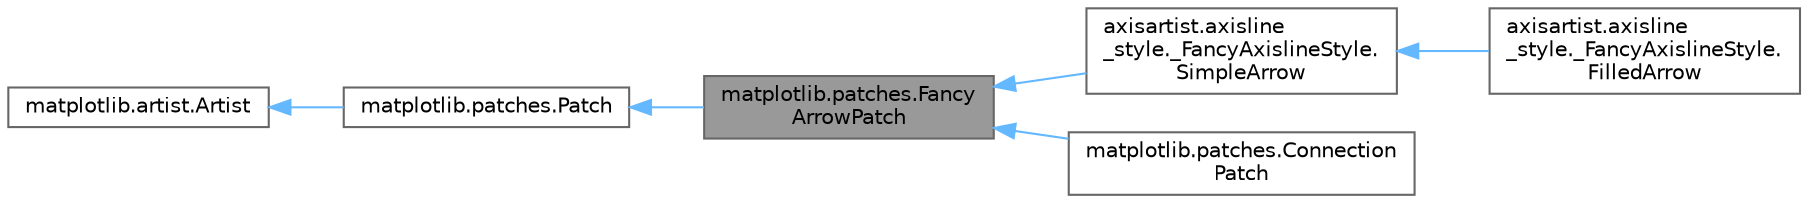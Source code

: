 digraph "matplotlib.patches.FancyArrowPatch"
{
 // LATEX_PDF_SIZE
  bgcolor="transparent";
  edge [fontname=Helvetica,fontsize=10,labelfontname=Helvetica,labelfontsize=10];
  node [fontname=Helvetica,fontsize=10,shape=box,height=0.2,width=0.4];
  rankdir="LR";
  Node1 [id="Node000001",label="matplotlib.patches.Fancy\lArrowPatch",height=0.2,width=0.4,color="gray40", fillcolor="grey60", style="filled", fontcolor="black",tooltip=" "];
  Node2 -> Node1 [id="edge1_Node000001_Node000002",dir="back",color="steelblue1",style="solid",tooltip=" "];
  Node2 [id="Node000002",label="matplotlib.patches.Patch",height=0.2,width=0.4,color="gray40", fillcolor="white", style="filled",URL="$d5/d55/classmatplotlib_1_1patches_1_1Patch.html",tooltip=" "];
  Node3 -> Node2 [id="edge2_Node000002_Node000003",dir="back",color="steelblue1",style="solid",tooltip=" "];
  Node3 [id="Node000003",label="matplotlib.artist.Artist",height=0.2,width=0.4,color="gray40", fillcolor="white", style="filled",URL="$d1/df1/classmatplotlib_1_1artist_1_1Artist.html",tooltip=" "];
  Node1 -> Node4 [id="edge3_Node000001_Node000004",dir="back",color="steelblue1",style="solid",tooltip=" "];
  Node4 [id="Node000004",label="axisartist.axisline\l_style._FancyAxislineStyle.\lSimpleArrow",height=0.2,width=0.4,color="gray40", fillcolor="white", style="filled",URL="$da/d43/classaxisartist_1_1axisline__style_1_1__FancyAxislineStyle_1_1SimpleArrow.html",tooltip=" "];
  Node4 -> Node5 [id="edge4_Node000004_Node000005",dir="back",color="steelblue1",style="solid",tooltip=" "];
  Node5 [id="Node000005",label="axisartist.axisline\l_style._FancyAxislineStyle.\lFilledArrow",height=0.2,width=0.4,color="gray40", fillcolor="white", style="filled",URL="$da/d5e/classaxisartist_1_1axisline__style_1_1__FancyAxislineStyle_1_1FilledArrow.html",tooltip=" "];
  Node1 -> Node6 [id="edge5_Node000001_Node000006",dir="back",color="steelblue1",style="solid",tooltip=" "];
  Node6 [id="Node000006",label="matplotlib.patches.Connection\lPatch",height=0.2,width=0.4,color="gray40", fillcolor="white", style="filled",URL="$d8/d99/classmatplotlib_1_1patches_1_1ConnectionPatch.html",tooltip=" "];
}
